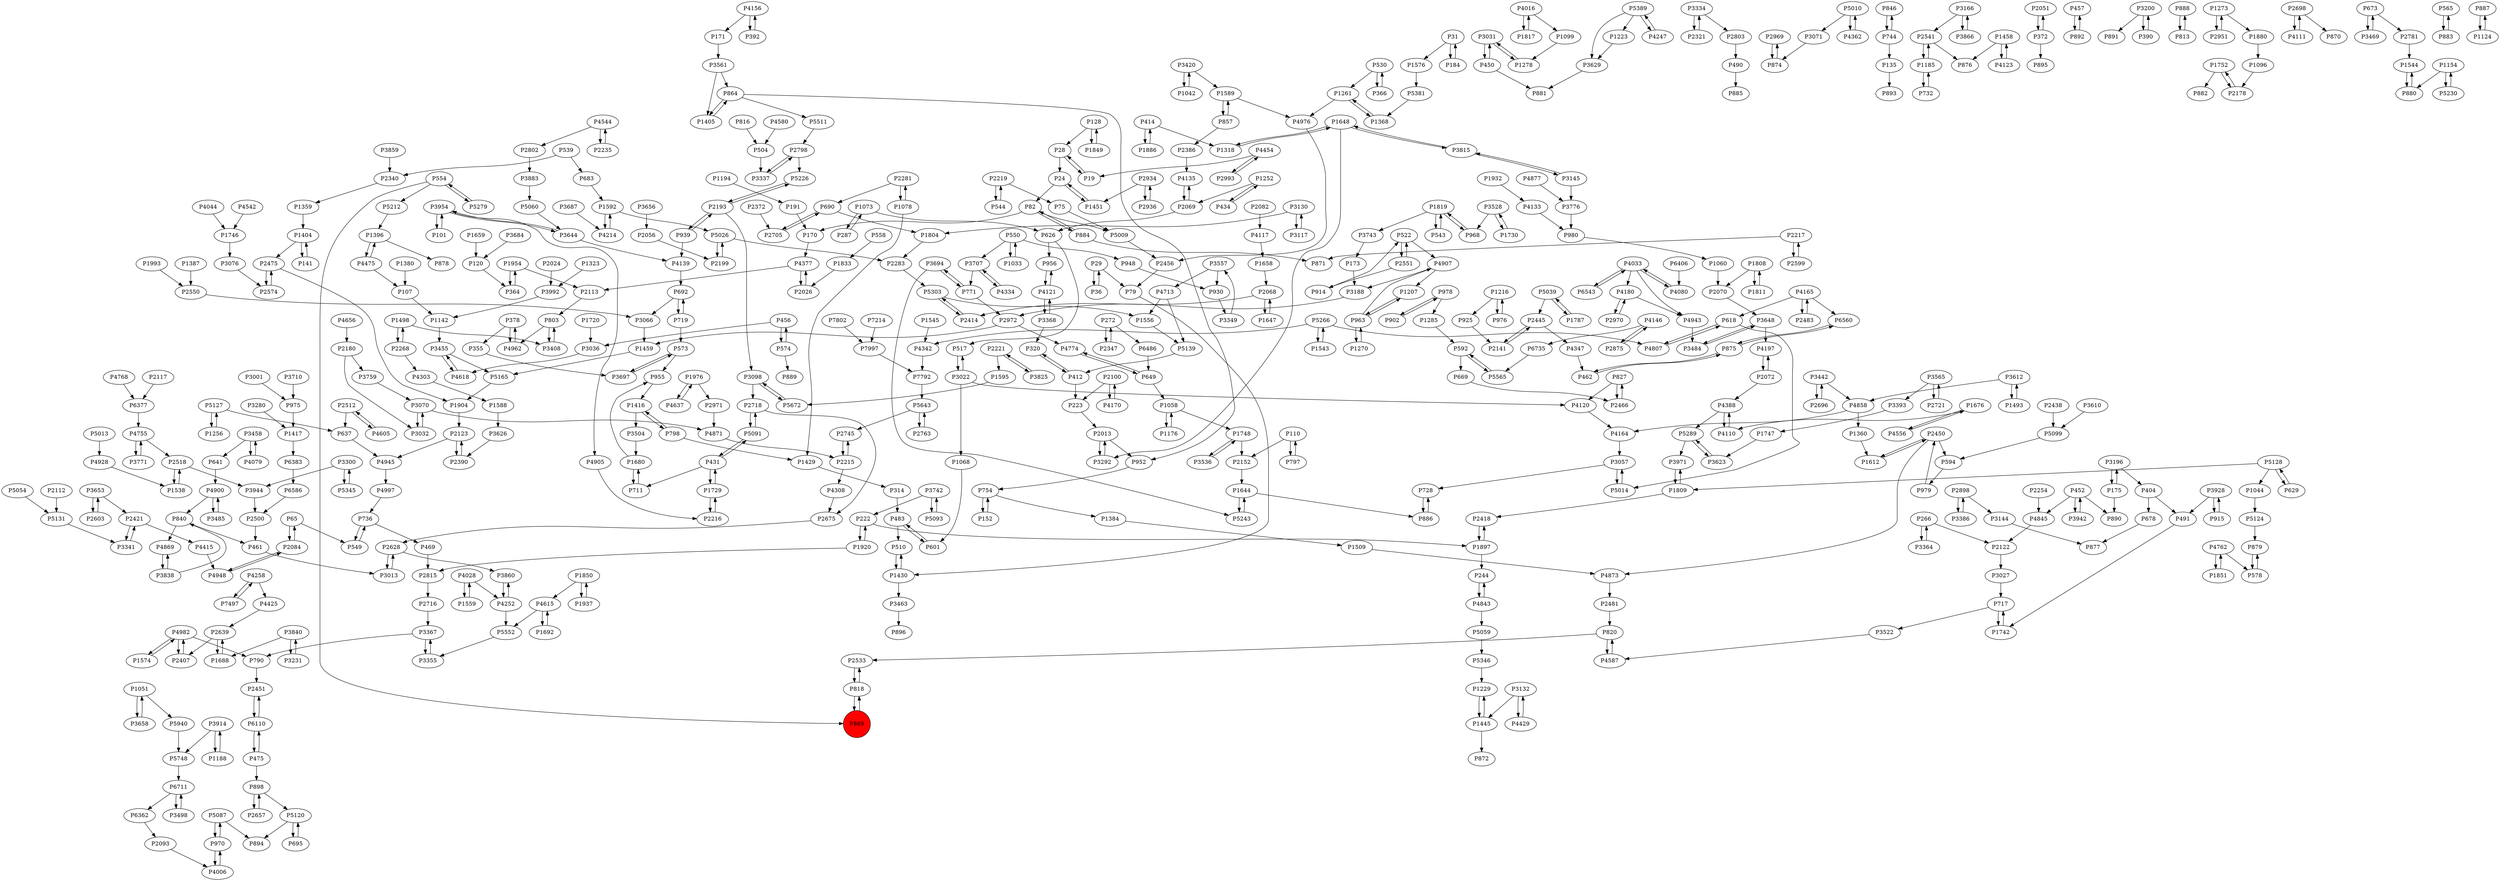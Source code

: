 digraph {
	P5511 -> P2798
	P3031 -> P1278
	P3860 -> P4252
	P1498 -> P3408
	P1648 -> P3815
	P4615 -> P5552
	P2971 -> P4871
	P2215 -> P2745
	P6406 -> P4080
	P1256 -> P5127
	P3188 -> P2972
	P2219 -> P544
	P1809 -> P2418
	P5303 -> P1556
	P4962 -> P378
	P6110 -> P475
	P2802 -> P3883
	P2696 -> P3442
	P4656 -> P2180
	P510 -> P1430
	P3196 -> P404
	P355 -> P3697
	P5127 -> P637
	P2450 -> P4873
	P1819 -> P3743
	P31 -> P1576
	P504 -> P3337
	P3707 -> P771
	P4033 -> P6543
	P554 -> P5279
	P4342 -> P7792
	P939 -> P2193
	P1904 -> P2123
	P975 -> P1417
	P404 -> P491
	P3117 -> P3130
	P3442 -> P2696
	P2475 -> P1904
	P574 -> P456
	P1747 -> P3623
	P3838 -> P840
	P4033 -> P4180
	P490 -> P885
	P2969 -> P874
	P1252 -> P434
	P2603 -> P3653
	P1833 -> P2026
	P840 -> P461
	P2141 -> P2445
	P1574 -> P4982
	P3954 -> P101
	P3031 -> P450
	P1676 -> P4556
	P1804 -> P2283
	P3648 -> P4197
	P266 -> P3364
	P1746 -> P3076
	P5128 -> P1809
	P6110 -> P2451
	P2084 -> P65
	P4871 -> P2215
	P554 -> P869
	P2072 -> P4197
	P2533 -> P818
	P191 -> P170
	P4377 -> P2113
	P5289 -> P3623
	P4544 -> P2802
	P364 -> P1954
	P2254 -> P4845
	P2763 -> P5643
	P530 -> P366
	P970 -> P5087
	P2512 -> P4605
	P846 -> P744
	P3629 -> P881
	P2056 -> P2199
	P5128 -> P1044
	P3166 -> P2541
	P601 -> P483
	P5039 -> P1787
	P2051 -> P372
	P5643 -> P2745
	P754 -> P1384
	P184 -> P31
	P1384 -> P1509
	P128 -> P28
	P3367 -> P790
	P2993 -> P4454
	P2068 -> P2414
	P5087 -> P970
	P3658 -> P1051
	P1404 -> P141
	P1850 -> P4615
	P4843 -> P5059
	P2934 -> P2936
	P1692 -> P4615
	P1937 -> P1850
	P626 -> P517
	P2705 -> P690
	P4117 -> P1658
	P4165 -> P618
	P2219 -> P75
	P875 -> P462
	P1897 -> P2418
	P2221 -> P1595
	P898 -> P2657
	P1458 -> P4123
	P3776 -> P980
	P5091 -> P431
	P827 -> P2466
	P3022 -> P4120
	P2551 -> P914
	P457 -> P892
	P549 -> P736
	P827 -> P4120
	P3504 -> P1680
	P5060 -> P3644
	P414 -> P1318
	P1416 -> P3504
	P744 -> P846
	P5266 -> P1543
	P483 -> P601
	P4755 -> P3771
	P3914 -> P1188
	P1493 -> P3612
	P618 -> P4807
	P431 -> P1729
	P1897 -> P244
	P719 -> P573
	P1044 -> P5124
	P4556 -> P1676
	P4845 -> P2122
	P128 -> P1849
	P1188 -> P3914
	P4120 -> P4164
	P1612 -> P2450
	P952 -> P754
	P875 -> P6560
	P5243 -> P1644
	P914 -> P522
	P65 -> P549
	P6362 -> P2093
	P3130 -> P1804
	P803 -> P3408
	P412 -> P223
	P979 -> P2450
	P2456 -> P79
	P4997 -> P736
	P976 -> P1216
	P3200 -> P891
	P1808 -> P1811
	P2541 -> P1185
	P4637 -> P1976
	P3458 -> P641
	P864 -> P5511
	P3463 -> P896
	P4347 -> P462
	P888 -> P813
	P1752 -> P882
	P3942 -> P452
	P4214 -> P1592
	P1099 -> P1278
	P1880 -> P1096
	P955 -> P1416
	P2217 -> P2599
	P2698 -> P4111
	P798 -> P1429
	P1216 -> P925
	P1509 -> P4873
	P1360 -> P1612
	P3001 -> P975
	P915 -> P3928
	P1658 -> P2068
	P2026 -> P4377
	P864 -> P952
	P3528 -> P968
	P2934 -> P1451
	P1042 -> P3420
	P3557 -> P930
	P728 -> P886
	P744 -> P135
	P592 -> P669
	P2541 -> P876
	P2321 -> P3334
	P1644 -> P5243
	P7497 -> P4258
	P1058 -> P1748
	P5026 -> P2199
	P5226 -> P2193
	P2268 -> P1498
	P2340 -> P1359
	P1544 -> P880
	P3337 -> P2798
	P2450 -> P594
	P2628 -> P3860
	P874 -> P2969
	P816 -> P504
	P1680 -> P711
	P3013 -> P2628
	P272 -> P6486
	P101 -> P3954
	P4544 -> P2235
	P980 -> P1060
	P3742 -> P5093
	P75 -> P5009
	P678 -> P877
	P1154 -> P880
	P820 -> P2533
	P1396 -> P4475
	P4079 -> P3458
	P36 -> P29
	P412 -> P320
	P2445 -> P4347
	P2445 -> P2141
	P4774 -> P649
	P857 -> P1589
	P3684 -> P120
	P2798 -> P3337
	P3455 -> P5165
	P4768 -> P6377
	P5010 -> P3071
	P4139 -> P692
	P3644 -> P3954
	P1261 -> P4976
	P5565 -> P592
	P1096 -> P2178
	P1051 -> P3658
	P539 -> P2340
	P3341 -> P2421
	P884 -> P82
	P1748 -> P2152
	P3484 -> P3648
	P82 -> P884
	P4033 -> P4943
	P1223 -> P3629
	P573 -> P3697
	P820 -> P4587
	P3022 -> P1068
	P736 -> P549
	P2551 -> P522
	P1849 -> P128
	P4170 -> P2100
	P3420 -> P1042
	P4454 -> P2993
	P1644 -> P886
	P452 -> P3942
	P1659 -> P120
	P3528 -> P1730
	P1808 -> P2070
	P2122 -> P3027
	P4713 -> P1556
	P1498 -> P2268
	P4843 -> P244
	P930 -> P3349
	P3697 -> P573
	P244 -> P4843
	P1676 -> P4110
	P3355 -> P3367
	P2123 -> P2390
	P469 -> P2815
	P2069 -> P626
	P2599 -> P2217
	P732 -> P1185
	P4197 -> P2072
	P798 -> P1416
	P378 -> P4962
	P4164 -> P3057
	P3393 -> P1747
	P902 -> P978
	P4415 -> P4948
	P4377 -> P2026
	P618 -> P5014
	P3144 -> P877
	P1680 -> P955
	P4858 -> P1360
	P1932 -> P4133
	P5059 -> P5346
	P3522 -> P4587
	P649 -> P4774
	P5552 -> P3355
	P2574 -> P2475
	P4388 -> P5289
	P1033 -> P550
	P4080 -> P4033
	P6735 -> P5565
	P565 -> P883
	P1405 -> P864
	P522 -> P4907
	P771 -> P2972
	P5091 -> P2718
	P1688 -> P2639
	P4110 -> P4388
	P3200 -> P390
	P2698 -> P870
	P1817 -> P4016
	P1576 -> P5381
	P2898 -> P3386
	P2013 -> P3292
	P3036 -> P4618
	P574 -> P889
	P1387 -> P2550
	P840 -> P4869
	P4388 -> P4110
	P461 -> P3013
	P1430 -> P510
	P1886 -> P414
	P4033 -> P4080
	P736 -> P469
	P3536 -> P1748
	P4755 -> P2518
	P1252 -> P2069
	P2193 -> P3098
	P2113 -> P803
	P372 -> P895
	P2936 -> P2934
	P171 -> P3561
	P65 -> P2084
	P4858 -> P4164
	P3707 -> P4334
	P797 -> P110
	P3612 -> P1493
	P880 -> P1544
	P3992 -> P1142
	P5389 -> P1223
	P1589 -> P857
	P1078 -> P1429
	P3612 -> P4858
	P771 -> P3694
	P1417 -> P6383
	P4133 -> P980
	P1559 -> P4028
	P392 -> P4156
	P5087 -> P894
	P452 -> P890
	P2072 -> P4388
	P550 -> P948
	P4135 -> P2069
	P2123 -> P4945
	P2483 -> P4165
	P3334 -> P2321
	P6383 -> P6586
	P1459 -> P5165
	P462 -> P875
	P6486 -> P649
	P366 -> P530
	P1445 -> P1229
	P135 -> P893
	P1819 -> P968
	P1920 -> P222
	P884 -> P871
	P390 -> P3200
	P4869 -> P3838
	P3132 -> P4429
	P2451 -> P6110
	P3710 -> P975
	P1261 -> P1368
	P4945 -> P4997
	P4016 -> P1099
	P3386 -> P2898
	P2421 -> P3341
	P1207 -> P963
	P2438 -> P5099
	P879 -> P578
	P5748 -> P6711
	P475 -> P6110
	P578 -> P879
	P107 -> P1142
	P2283 -> P5303
	P4258 -> P4425
	P7214 -> P7997
	P550 -> P1033
	P3498 -> P6711
	P3954 -> P3644
	P1142 -> P3455
	P3098 -> P2718
	P3944 -> P2500
	P695 -> P5120
	P673 -> P3469
	P82 -> P5009
	P7997 -> P7792
	P2718 -> P2675
	P1073 -> P287
	P3166 -> P3866
	P2013 -> P952
	P3928 -> P491
	P1060 -> P2070
	P3408 -> P803
	P3032 -> P3070
	P1058 -> P1176
	P79 -> P1430
	P3367 -> P3355
	P2450 -> P1612
	P543 -> P1819
	P1920 -> P2815
	P2100 -> P4170
	P2215 -> P4308
	P4605 -> P2512
	P3130 -> P3117
	P3145 -> P3776
	P3561 -> P864
	P857 -> P2386
	P4165 -> P6560
	P1194 -> P191
	P1742 -> P717
	P1051 -> P5940
	P1154 -> P5230
	P1318 -> P1648
	P963 -> P1207
	P4429 -> P3132
	P1851 -> P4762
	P4180 -> P4943
	P1229 -> P1445
	P818 -> P869
	P1729 -> P2216
	P3771 -> P4755
	P6711 -> P3498
	P3694 -> P5243
	P3840 -> P3231
	P4258 -> P7497
	P2199 -> P5026
	P4454 -> P19
	P1430 -> P3463
	P3469 -> P673
	P5120 -> P894
	P4713 -> P5139
	P3971 -> P1809
	P5346 -> P1229
	P175 -> P890
	P2216 -> P1729
	P5230 -> P1154
	P1993 -> P2550
	P4334 -> P3707
	P573 -> P955
	P4976 -> P2456
	P3368 -> P320
	P3914 -> P5748
	P968 -> P1819
	P3815 -> P1648
	P2268 -> P4303
	P414 -> P1886
	P2972 -> P1459
	P1538 -> P2518
	P4542 -> P1746
	P3334 -> P2803
	P1748 -> P3536
	P2386 -> P4135
	P5039 -> P2445
	P434 -> P1252
	P6543 -> P4033
	P2500 -> P461
	P4982 -> P2407
	P29 -> P79
	P1556 -> P5139
	P3145 -> P3815
	P5127 -> P1256
	P626 -> P956
	P3859 -> P2340
	P1068 -> P601
	P1185 -> P2541
	P5212 -> P1396
	P3653 -> P2603
	P110 -> P2152
	P28 -> P24
	P2281 -> P1078
	P2372 -> P2705
	P3022 -> P517
	P1787 -> P5039
	P4123 -> P1458
	P4247 -> P5389
	P1359 -> P1404
	P963 -> P4907
	P4762 -> P1851
	P4982 -> P1574
	P1647 -> P2068
	P3565 -> P2721
	P2024 -> P3992
	P2718 -> P5091
	P3648 -> P3484
	P4900 -> P840
	P4762 -> P578
	P1720 -> P3036
	P3066 -> P1459
	P5131 -> P3341
	P1850 -> P1937
	P2193 -> P939
	P4877 -> P3776
	P892 -> P457
	P1543 -> P5266
	P530 -> P1261
	P1595 -> P5672
	P1648 -> P1318
	P1429 -> P314
	P1451 -> P24
	P2475 -> P2574
	P5124 -> P879
	P3557 -> P4713
	P554 -> P5212
	P1176 -> P1058
	P320 -> P412
	P1458 -> P876
	P2178 -> P1752
	P629 -> P5128
	P690 -> P1804
	P3420 -> P1589
	P1545 -> P4342
	P4111 -> P2698
	P3954 -> P4905
	P4146 -> P2875
	P5381 -> P1368
	P314 -> P483
	P3442 -> P4858
	P683 -> P1592
	P4016 -> P1817
	P5026 -> P2283
	P1416 -> P798
	P3458 -> P4079
	P4943 -> P3484
	P2951 -> P1273
	P790 -> P2451
	P3485 -> P4900
	P5013 -> P4928
	P4165 -> P2483
	P3883 -> P5060
	P1273 -> P2951
	P2180 -> P3032
	P3027 -> P717
	P4580 -> P504
	P5266 -> P4807
	P2798 -> P5226
	P5303 -> P2414
	P978 -> P902
	P669 -> P2466
	P152 -> P754
	P3070 -> P4871
	P3743 -> P173
	P978 -> P1285
	P5289 -> P3971
	P3098 -> P5672
	P4303 -> P1588
	P3838 -> P4869
	P5165 -> P1904
	P2466 -> P827
	P2221 -> P3825
	P4475 -> P107
	P1954 -> P2113
	P2084 -> P4948
	P4873 -> P2481
	P452 -> P4845
	P970 -> P4006
	P4905 -> P2216
	P2082 -> P4117
	P3687 -> P4214
	P2117 -> P6377
	P2970 -> P4180
	P3610 -> P5099
	P3300 -> P5345
	P4028 -> P4252
	P864 -> P1405
	P939 -> P4139
	P692 -> P719
	P3076 -> P2574
	P2803 -> P490
	P544 -> P2219
	P3742 -> P222
	P4907 -> P1207
	P372 -> P2051
	P1285 -> P592
	P948 -> P930
	P4156 -> P392
	P1589 -> P4976
	P1592 -> P4214
	P3825 -> P2221
	P5279 -> P554
	P404 -> P678
	P3694 -> P771
	P3561 -> P1405
	P4252 -> P3860
	P3057 -> P5014
	P5120 -> P695
	P6586 -> P2500
	P1216 -> P976
	P898 -> P5120
	P2550 -> P3066
	P3231 -> P3840
	P5266 -> P4342
	P2781 -> P1544
	P692 -> P3066
	P19 -> P28
	P4948 -> P2084
	P4900 -> P3485
	P475 -> P898
	P2972 -> P4774
	P4615 -> P1692
	P287 -> P1073
	P2421 -> P4415
	P1809 -> P3971
	P2390 -> P2123
	P175 -> P3196
	P4587 -> P820
	P2716 -> P3367
	P222 -> P1897
	P3644 -> P4139
	P7802 -> P7997
	P170 -> P4377
	P539 -> P683
	P1592 -> P5026
	P491 -> P1742
	P5389 -> P4247
	P813 -> P888
	P1380 -> P107
	P1976 -> P2971
	P24 -> P1451
	P2639 -> P1688
	P690 -> P2705
	P266 -> P2122
	P5389 -> P3629
	P2512 -> P637
	P5093 -> P3742
	P3866 -> P3166
	P5014 -> P3057
	P1811 -> P1808
	P2414 -> P5303
	P963 -> P1270
	P1445 -> P872
	P28 -> P19
	P1323 -> P3992
	P110 -> P797
	P1270 -> P963
	P2100 -> P223
	P3368 -> P4121
	P2721 -> P3565
	P2657 -> P898
	P1976 -> P4637
	P1648 -> P3292
	P3057 -> P728
	P4907 -> P3188
	P754 -> P152
	P869 -> P818
	P5009 -> P2456
	P717 -> P3522
	P4425 -> P2639
	P4121 -> P3368
	P4121 -> P956
	P1954 -> P364
	P2418 -> P1897
	P592 -> P5565
	P3132 -> P1445
	P4928 -> P1538
	P5010 -> P4362
	P1752 -> P2178
	P450 -> P881
	P1819 -> P543
	P1588 -> P3626
	P173 -> P3188
	P1273 -> P1880
	P2193 -> P5226
	P887 -> P1124
	P5139 -> P412
	P4006 -> P970
	P2628 -> P3013
	P2068 -> P1647
	P3815 -> P3145
	P483 -> P510
	P4180 -> P2970
	P3071 -> P874
	P2407 -> P4982
	P2112 -> P5131
	P431 -> P711
	P2070 -> P3648
	P7792 -> P5643
	P1185 -> P732
	P1278 -> P3031
	P1404 -> P2475
	P120 -> P364
	P3196 -> P175
	P272 -> P2347
	P3623 -> P5289
	P2093 -> P4006
	P3280 -> P1417
	P2898 -> P3144
	P6711 -> P6362
	P3070 -> P3032
	P803 -> P4962
	P4982 -> P790
	P31 -> P184
	P3292 -> P2013
	P24 -> P82
	P649 -> P1058
	P2347 -> P272
	P2815 -> P2716
	P2481 -> P820
	P886 -> P728
	P3626 -> P2390
	P2518 -> P3944
	P2180 -> P3759
	P450 -> P3031
	P594 -> P979
	P4028 -> P1559
	P4362 -> P5010
	P1368 -> P1261
	P558 -> P1833
	P4044 -> P1746
	P3349 -> P3557
	P883 -> P565
	P719 -> P692
	P5643 -> P2763
	P673 -> P2781
	P5128 -> P629
	P4807 -> P618
	P6377 -> P4755
	P925 -> P2141
	P3759 -> P3070
	P2518 -> P1538
	P2235 -> P4544
	P2152 -> P1644
	P3653 -> P2421
	P2745 -> P2215
	P818 -> P2533
	P637 -> P4945
	P4618 -> P3455
	P431 -> P5091
	P2639 -> P2407
	P3928 -> P915
	P1729 -> P431
	P517 -> P3022
	P3565 -> P3393
	P4156 -> P171
	P456 -> P574
	P3455 -> P4618
	P5054 -> P5131
	P956 -> P4121
	P6560 -> P875
	P3656 -> P2056
	P550 -> P3707
	P711 -> P1680
	P456 -> P3036
	P5345 -> P3300
	P2675 -> P2628
	P3364 -> P266
	P1078 -> P2281
	P522 -> P2551
	P2069 -> P4135
	P2875 -> P4146
	P1124 -> P887
	P641 -> P4900
	P717 -> P1742
	P1730 -> P3528
	P82 -> P170
	P1396 -> P878
	P4146 -> P6735
	P222 -> P1920
	P223 -> P2013
	P3840 -> P1688
	P2281 -> P690
	P378 -> P355
	P5099 -> P594
	P1073 -> P626
	P4252 -> P5552
	P29 -> P36
	P5672 -> P3098
	P5940 -> P5748
	P4308 -> P2675
	P3300 -> P3944
	P4475 -> P1396
	P141 -> P1404
	P2217 -> P871
	P869 [shape=circle]
	P869 [style=filled]
	P869 [fillcolor=red]
}